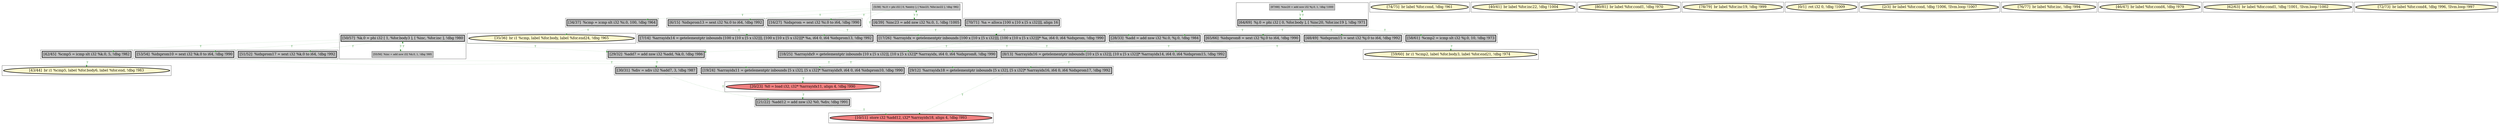 
digraph G {



node207->node200 [style=dotted,color=forestgreen,label="T",fontcolor=forestgreen ]
node200->node215 [style=dotted,color=forestgreen,label="T",fontcolor=forestgreen ]
node205->node216 [style=dotted,color=forestgreen,label="T",fontcolor=forestgreen ]
node189->node196 [style=dotted,color=forestgreen,label="T",fontcolor=forestgreen ]
node188->node201 [style=dotted,color=forestgreen,label="T",fontcolor=forestgreen ]
node206->node205 [style=dotted,color=forestgreen,label="T",fontcolor=forestgreen ]
node185->node186 [style=dotted,color=forestgreen,label="T",fontcolor=forestgreen ]
node209->node212 [style=dotted,color=forestgreen,label="T",fontcolor=forestgreen ]
node205->node206 [style=dotted,color=forestgreen,label="T",fontcolor=forestgreen ]
node201->node204 [style=dotted,color=forestgreen,label="T",fontcolor=forestgreen ]
node216->node203 [style=dotted,color=forestgreen,label="T",fontcolor=forestgreen ]
node194->node207 [style=dotted,color=forestgreen,label="T",fontcolor=forestgreen ]
node188->node181 [style=dotted,color=forestgreen,label="T",fontcolor=forestgreen ]
node188->node187 [style=dotted,color=forestgreen,label="T",fontcolor=forestgreen ]
node179->node193 [style=dotted,color=forestgreen,label="T",fontcolor=forestgreen ]
node205->node208 [style=dotted,color=forestgreen,label="T",fontcolor=forestgreen ]
node186->node189 [style=dotted,color=forestgreen,label="T",fontcolor=forestgreen ]
node180->node210 [style=dotted,color=forestgreen,label="T",fontcolor=forestgreen ]
node215->node193 [style=dotted,color=forestgreen,label="T",fontcolor=forestgreen ]
node190->node202 [style=dotted,color=forestgreen,label="T",fontcolor=forestgreen ]
node188->node194 [style=dotted,color=forestgreen,label="T",fontcolor=forestgreen ]
node186->node180 [style=dotted,color=forestgreen,label="T",fontcolor=forestgreen ]
node191->node215 [style=dotted,color=forestgreen,label="T",fontcolor=forestgreen ]
node203->node196 [style=dotted,color=forestgreen,label="T",fontcolor=forestgreen ]
node211->node212 [style=dotted,color=forestgreen,label="T",fontcolor=forestgreen ]
node186->node208 [style=dotted,color=forestgreen,label="T",fontcolor=forestgreen ]
node212->node214 [style=dotted,color=forestgreen,label="T",fontcolor=forestgreen ]
node186->node198 [style=dotted,color=forestgreen,label="T",fontcolor=forestgreen ]
node208->node181 [style=dotted,color=forestgreen,label="T",fontcolor=forestgreen ]
node214->node207 [style=dotted,color=forestgreen,label="T",fontcolor=forestgreen ]
node211->node203 [style=dotted,color=forestgreen,label="T",fontcolor=forestgreen ]
node198->node214 [style=dotted,color=forestgreen,label="T",fontcolor=forestgreen ]
node186->node185 [style=dotted,color=forestgreen,label="T",fontcolor=forestgreen ]
node196->node179 [style=dotted,color=forestgreen,label="T",fontcolor=forestgreen ]
node181->node191 [style=dotted,color=forestgreen,label="T",fontcolor=forestgreen ]
node182->node179 [style=dotted,color=forestgreen,label="T",fontcolor=forestgreen ]
node205->node190 [style=dotted,color=forestgreen,label="T",fontcolor=forestgreen ]
node188->node182 [style=dotted,color=forestgreen,label="T",fontcolor=forestgreen ]
node205->node209 [style=dotted,color=forestgreen,label="T",fontcolor=forestgreen ]
node187->node188 [style=dotted,color=forestgreen,label="T",fontcolor=forestgreen ]


subgraph cluster37 {


node216 [penwidth=3.0,fontsize=20,fillcolor=grey,label="[6/15]  %idxprom13 = sext i32 %i.0 to i64, !dbg !992",shape=rectangle,style=filled ]



}

subgraph cluster36 {


node215 [penwidth=3.0,fontsize=20,fillcolor=grey,label="[21/22]  %add12 = add nsw i32 %0, %div, !dbg !991",shape=rectangle,style=filled ]



}

subgraph cluster15 {


node193 [penwidth=3.0,fontsize=20,fillcolor=lightcoral,label="[10/11]  store i32 %add12, i32* %arrayidx18, align 4, !dbg !993",shape=ellipse,style=filled ]



}

subgraph cluster35 {


node214 [penwidth=3.0,fontsize=20,fillcolor=grey,label="[18/25]  %arrayidx9 = getelementptr inbounds [10 x [5 x i32]], [10 x [5 x i32]]* %arrayidx, i64 0, i64 %idxprom8, !dbg !990",shape=rectangle,style=filled ]



}

subgraph cluster11 {


node189 [penwidth=3.0,fontsize=20,fillcolor=grey,label="[48/49]  %idxprom15 = sext i32 %j.0 to i64, !dbg !992",shape=rectangle,style=filled ]



}

subgraph cluster19 {


node197 [penwidth=3.0,fontsize=20,fillcolor=lemonchiffon,label="[74/75]  br label %for.cond, !dbg !961",shape=ellipse,style=filled ]



}

subgraph cluster9 {


node186 [penwidth=3.0,fontsize=20,fillcolor=grey,label="[64/69]  %j.0 = phi i32 [ 0, %for.body ], [ %inc20, %for.inc19 ], !dbg !971",shape=rectangle,style=filled ]
node185 [fillcolor=grey,label="[67/68]  %inc20 = add nsw i32 %j.0, 1, !dbg !1000",shape=rectangle,style=filled ]



}

subgraph cluster8 {


node184 [penwidth=3.0,fontsize=20,fillcolor=lemonchiffon,label="[40/41]  br label %for.inc22, !dbg !1004",shape=ellipse,style=filled ]



}

subgraph cluster10 {


node188 [penwidth=3.0,fontsize=20,fillcolor=grey,label="[50/57]  %k.0 = phi i32 [ 1, %for.body3 ], [ %inc, %for.inc ], !dbg !980",shape=rectangle,style=filled ]
node187 [fillcolor=grey,label="[55/56]  %inc = add nsw i32 %k.0, 1, !dbg !995",shape=rectangle,style=filled ]



}

subgraph cluster23 {


node201 [penwidth=3.0,fontsize=20,fillcolor=grey,label="[42/45]  %cmp5 = icmp slt i32 %k.0, 5, !dbg !982",shape=rectangle,style=filled ]



}

subgraph cluster7 {


node183 [penwidth=3.0,fontsize=20,fillcolor=lemonchiffon,label="[80/81]  br label %for.cond1, !dbg !970",shape=ellipse,style=filled ]



}

subgraph cluster14 {


node192 [penwidth=3.0,fontsize=20,fillcolor=lemonchiffon,label="[78/79]  br label %for.inc19, !dbg !999",shape=ellipse,style=filled ]



}

subgraph cluster6 {


node182 [penwidth=3.0,fontsize=20,fillcolor=grey,label="[51/52]  %idxprom17 = sext i32 %k.0 to i64, !dbg !992",shape=rectangle,style=filled ]



}

subgraph cluster30 {


node209 [penwidth=3.0,fontsize=20,fillcolor=grey,label="[16/27]  %idxprom = sext i32 %i.0 to i64, !dbg !990",shape=rectangle,style=filled ]



}

subgraph cluster31 {


node210 [penwidth=3.0,fontsize=20,fillcolor=lemonchiffon,label="[59/60]  br i1 %cmp2, label %for.body3, label %for.end21, !dbg !974",shape=ellipse,style=filled ]



}

subgraph cluster0 {


node176 [penwidth=3.0,fontsize=20,fillcolor=lemonchiffon,label="[0/1]  ret i32 0, !dbg !1009",shape=ellipse,style=filled ]



}

subgraph cluster13 {


node191 [penwidth=3.0,fontsize=20,fillcolor=grey,label="[30/31]  %div = sdiv i32 %add7, 3, !dbg !987",shape=rectangle,style=filled ]



}

subgraph cluster5 {


node181 [penwidth=3.0,fontsize=20,fillcolor=grey,label="[29/32]  %add7 = add nsw i32 %add, %k.0, !dbg !986",shape=rectangle,style=filled ]



}

subgraph cluster1 {


node177 [penwidth=3.0,fontsize=20,fillcolor=lemonchiffon,label="[2/3]  br label %for.cond, !dbg !1006, !llvm.loop !1007",shape=ellipse,style=filled ]



}

subgraph cluster32 {


node211 [penwidth=3.0,fontsize=20,fillcolor=grey,label="[70/71]  %a = alloca [100 x [10 x [5 x i32]]], align 16",shape=rectangle,style=filled ]



}

subgraph cluster3 {


node179 [penwidth=3.0,fontsize=20,fillcolor=grey,label="[9/12]  %arrayidx18 = getelementptr inbounds [5 x i32], [5 x i32]* %arrayidx16, i64 0, i64 %idxprom17, !dbg !992",shape=rectangle,style=filled ]



}

subgraph cluster4 {


node180 [penwidth=3.0,fontsize=20,fillcolor=grey,label="[58/61]  %cmp2 = icmp slt i32 %j.0, 10, !dbg !973",shape=rectangle,style=filled ]



}

subgraph cluster17 {


node195 [penwidth=3.0,fontsize=20,fillcolor=lemonchiffon,label="[76/77]  br label %for.inc, !dbg !994",shape=ellipse,style=filled ]



}

subgraph cluster16 {


node194 [penwidth=3.0,fontsize=20,fillcolor=grey,label="[53/54]  %idxprom10 = sext i32 %k.0 to i64, !dbg !990",shape=rectangle,style=filled ]



}

subgraph cluster2 {


node178 [penwidth=3.0,fontsize=20,fillcolor=lemonchiffon,label="[46/47]  br label %for.cond4, !dbg !979",shape=ellipse,style=filled ]



}

subgraph cluster34 {


node213 [penwidth=3.0,fontsize=20,fillcolor=lemonchiffon,label="[62/63]  br label %for.cond1, !dbg !1001, !llvm.loop !1002",shape=ellipse,style=filled ]



}

subgraph cluster22 {


node200 [penwidth=3.0,fontsize=20,fillcolor=lightcoral,label="[20/23]  %0 = load i32, i32* %arrayidx11, align 4, !dbg !990",shape=ellipse,style=filled ]



}

subgraph cluster25 {


node203 [penwidth=3.0,fontsize=20,fillcolor=grey,label="[7/14]  %arrayidx14 = getelementptr inbounds [100 x [10 x [5 x i32]]], [100 x [10 x [5 x i32]]]* %a, i64 0, i64 %idxprom13, !dbg !992",shape=rectangle,style=filled ]



}

subgraph cluster18 {


node196 [penwidth=3.0,fontsize=20,fillcolor=grey,label="[8/13]  %arrayidx16 = getelementptr inbounds [10 x [5 x i32]], [10 x [5 x i32]]* %arrayidx14, i64 0, i64 %idxprom15, !dbg !992",shape=rectangle,style=filled ]



}

subgraph cluster29 {


node208 [penwidth=3.0,fontsize=20,fillcolor=grey,label="[28/33]  %add = add nsw i32 %i.0, %j.0, !dbg !984",shape=rectangle,style=filled ]



}

subgraph cluster20 {


node198 [penwidth=3.0,fontsize=20,fillcolor=grey,label="[65/66]  %idxprom8 = sext i32 %j.0 to i64, !dbg !990",shape=rectangle,style=filled ]



}

subgraph cluster26 {


node204 [penwidth=3.0,fontsize=20,fillcolor=lemonchiffon,label="[43/44]  br i1 %cmp5, label %for.body6, label %for.end, !dbg !983",shape=ellipse,style=filled ]



}

subgraph cluster24 {


node202 [penwidth=3.0,fontsize=20,fillcolor=lemonchiffon,label="[35/36]  br i1 %cmp, label %for.body, label %for.end24, !dbg !965",shape=ellipse,style=filled ]



}

subgraph cluster28 {


node207 [penwidth=3.0,fontsize=20,fillcolor=grey,label="[19/24]  %arrayidx11 = getelementptr inbounds [5 x i32], [5 x i32]* %arrayidx9, i64 0, i64 %idxprom10, !dbg !990",shape=rectangle,style=filled ]



}

subgraph cluster27 {


node206 [penwidth=3.0,fontsize=20,fillcolor=grey,label="[4/39]  %inc23 = add nsw i32 %i.0, 1, !dbg !1005",shape=rectangle,style=filled ]
node205 [fillcolor=grey,label="[5/38]  %i.0 = phi i32 [ 0, %entry ], [ %inc23, %for.inc22 ], !dbg !962",shape=rectangle,style=filled ]



}

subgraph cluster21 {


node199 [penwidth=3.0,fontsize=20,fillcolor=lemonchiffon,label="[72/73]  br label %for.cond4, !dbg !996, !llvm.loop !997",shape=ellipse,style=filled ]



}

subgraph cluster12 {


node190 [penwidth=3.0,fontsize=20,fillcolor=grey,label="[34/37]  %cmp = icmp slt i32 %i.0, 100, !dbg !964",shape=rectangle,style=filled ]



}

subgraph cluster33 {


node212 [penwidth=3.0,fontsize=20,fillcolor=grey,label="[17/26]  %arrayidx = getelementptr inbounds [100 x [10 x [5 x i32]]], [100 x [10 x [5 x i32]]]* %a, i64 0, i64 %idxprom, !dbg !990",shape=rectangle,style=filled ]



}

}
